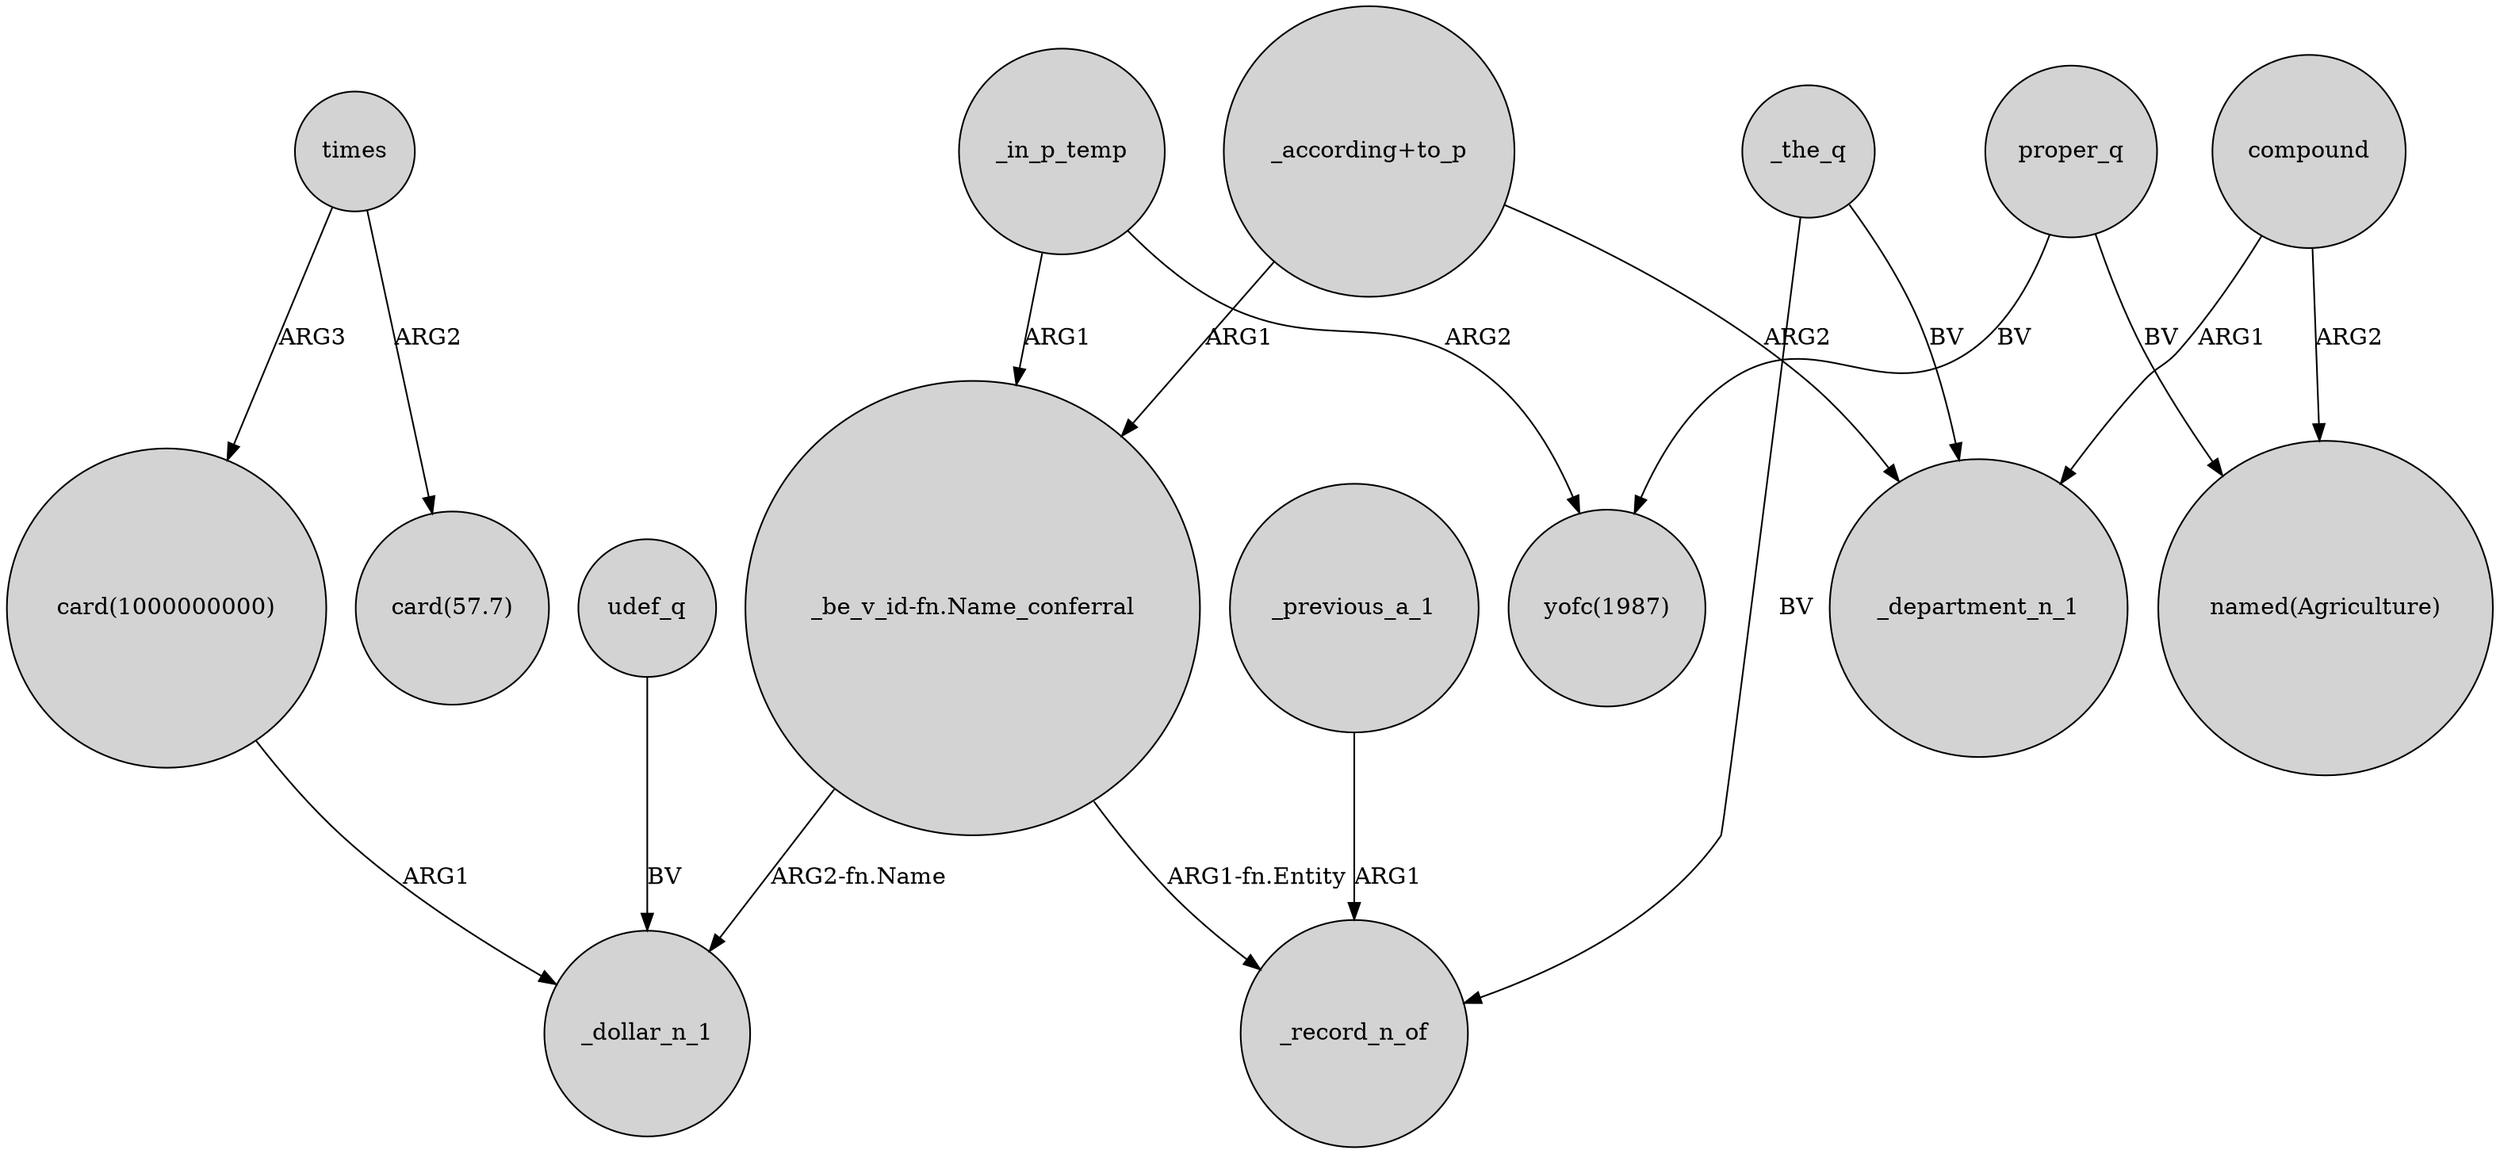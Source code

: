 digraph {
	node [shape=circle style=filled]
	"card(1000000000)" -> _dollar_n_1 [label=ARG1]
	proper_q -> "named(Agriculture)" [label=BV]
	proper_q -> "yofc(1987)" [label=BV]
	compound -> "named(Agriculture)" [label=ARG2]
	_the_q -> _department_n_1 [label=BV]
	"_be_v_id-fn.Name_conferral" -> _record_n_of [label="ARG1-fn.Entity"]
	_previous_a_1 -> _record_n_of [label=ARG1]
	times -> "card(57.7)" [label=ARG2]
	_in_p_temp -> "_be_v_id-fn.Name_conferral" [label=ARG1]
	times -> "card(1000000000)" [label=ARG3]
	udef_q -> _dollar_n_1 [label=BV]
	compound -> _department_n_1 [label=ARG1]
	_in_p_temp -> "yofc(1987)" [label=ARG2]
	"_be_v_id-fn.Name_conferral" -> _dollar_n_1 [label="ARG2-fn.Name"]
	"_according+to_p" -> _department_n_1 [label=ARG2]
	_the_q -> _record_n_of [label=BV]
	"_according+to_p" -> "_be_v_id-fn.Name_conferral" [label=ARG1]
}
